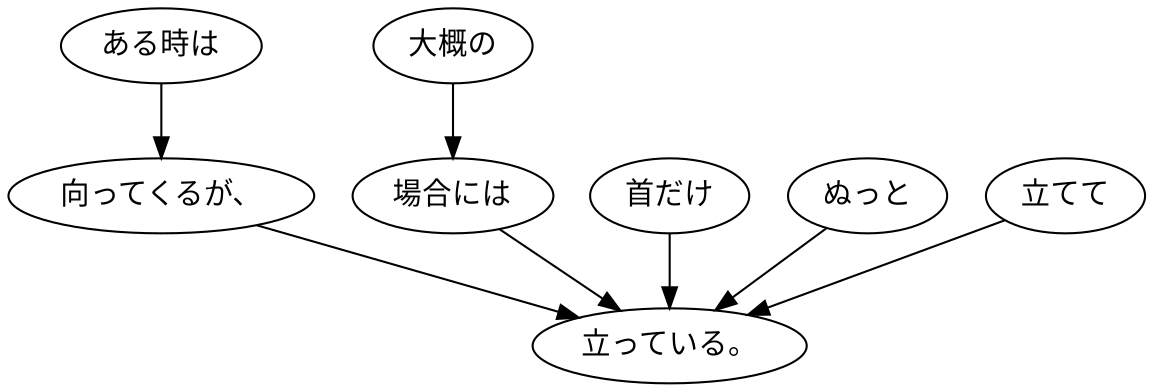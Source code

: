 digraph graph3979 {
	node0 [label="ある時は"];
	node1 [label="向ってくるが、"];
	node2 [label="大概の"];
	node3 [label="場合には"];
	node4 [label="首だけ"];
	node5 [label="ぬっと"];
	node6 [label="立てて"];
	node7 [label="立っている。"];
	node0 -> node1;
	node1 -> node7;
	node2 -> node3;
	node3 -> node7;
	node4 -> node7;
	node5 -> node7;
	node6 -> node7;
}
